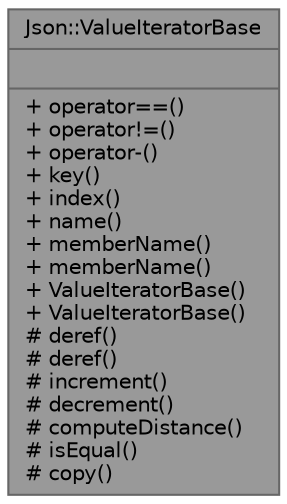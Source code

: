 digraph "Json::ValueIteratorBase"
{
 // LATEX_PDF_SIZE
  bgcolor="transparent";
  edge [fontname=Helvetica,fontsize=10,labelfontname=Helvetica,labelfontsize=10];
  node [fontname=Helvetica,fontsize=10,shape=box,height=0.2,width=0.4];
  Node1 [shape=record,label="{Json::ValueIteratorBase\n||+ operator==()\l+ operator!=()\l+ operator-()\l+ key()\l+ index()\l+ name()\l+ memberName()\l+ memberName()\l+ ValueIteratorBase()\l+ ValueIteratorBase()\l# deref()\l# deref()\l# increment()\l# decrement()\l# computeDistance()\l# isEqual()\l# copy()\l}",height=0.2,width=0.4,color="gray40", fillcolor="grey60", style="filled", fontcolor="black",tooltip="base class for Value iterators."];
}
